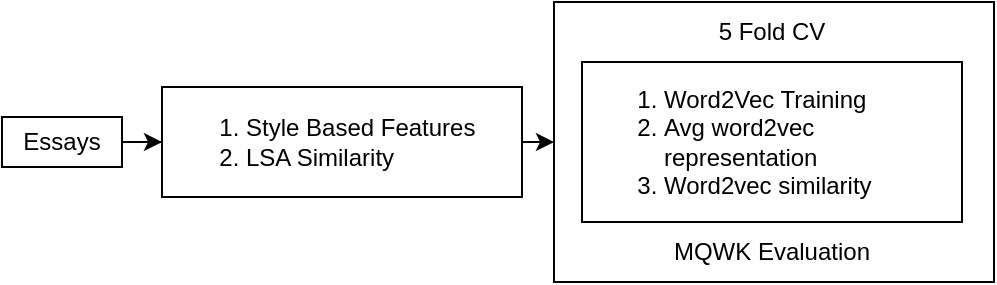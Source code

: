 <mxfile version="13.0.1" type="device"><diagram id="spP8jbBhoEVODRI5tebr" name="Page-1"><mxGraphModel dx="1577" dy="1133" grid="1" gridSize="10" guides="1" tooltips="1" connect="1" arrows="1" fold="1" page="1" pageScale="1" pageWidth="850" pageHeight="1100" math="0" shadow="0"><root><mxCell id="0"/><mxCell id="1" parent="0"/><mxCell id="KpoI8SUX-WrV7W4zctqu-20" style="edgeStyle=orthogonalEdgeStyle;rounded=0;orthogonalLoop=1;jettySize=auto;html=1;exitX=1;exitY=0.5;exitDx=0;exitDy=0;entryX=0;entryY=0.5;entryDx=0;entryDy=0;" edge="1" parent="1" source="KpoI8SUX-WrV7W4zctqu-1" target="KpoI8SUX-WrV7W4zctqu-4"><mxGeometry relative="1" as="geometry"/></mxCell><mxCell id="KpoI8SUX-WrV7W4zctqu-1" value="&lt;ol&gt;&lt;li&gt;Style Based Features&lt;/li&gt;&lt;li&gt;LSA Similarity&lt;/li&gt;&lt;/ol&gt;" style="rounded=0;whiteSpace=wrap;html=1;align=left;fillColor=none;" vertex="1" parent="1"><mxGeometry x="240" y="107.5" width="180" height="55" as="geometry"/></mxCell><mxCell id="KpoI8SUX-WrV7W4zctqu-2" value="&lt;div style=&quot;text-align: left&quot;&gt;&lt;ol&gt;&lt;li&gt;&lt;span&gt;Word2Vec Training&lt;/span&gt;&lt;/li&gt;&lt;li&gt;&lt;span&gt;Avg word2vec representation&lt;/span&gt;&lt;/li&gt;&lt;li&gt;&lt;span&gt;Word2vec similarity&lt;/span&gt;&lt;/li&gt;&lt;/ol&gt;&lt;/div&gt;" style="rounded=0;whiteSpace=wrap;html=1;fillColor=none;" vertex="1" parent="1"><mxGeometry x="450" y="95" width="190" height="80" as="geometry"/></mxCell><mxCell id="KpoI8SUX-WrV7W4zctqu-4" value="" style="rounded=0;whiteSpace=wrap;html=1;fillColor=none;align=left;" vertex="1" parent="1"><mxGeometry x="436" y="65" width="220" height="140" as="geometry"/></mxCell><mxCell id="KpoI8SUX-WrV7W4zctqu-6" value="5 Fold CV" style="text;html=1;strokeColor=none;fillColor=none;align=center;verticalAlign=middle;whiteSpace=wrap;rounded=0;" vertex="1" parent="1"><mxGeometry x="460" y="70" width="170" height="20" as="geometry"/></mxCell><mxCell id="KpoI8SUX-WrV7W4zctqu-7" value="MQWK Evaluation" style="text;html=1;strokeColor=none;fillColor=none;align=center;verticalAlign=middle;whiteSpace=wrap;rounded=0;" vertex="1" parent="1"><mxGeometry x="450" y="180" width="190" height="20" as="geometry"/></mxCell><mxCell id="KpoI8SUX-WrV7W4zctqu-15" style="edgeStyle=orthogonalEdgeStyle;rounded=0;orthogonalLoop=1;jettySize=auto;html=1;" edge="1" parent="1" source="KpoI8SUX-WrV7W4zctqu-12" target="KpoI8SUX-WrV7W4zctqu-1"><mxGeometry relative="1" as="geometry"/></mxCell><mxCell id="KpoI8SUX-WrV7W4zctqu-12" value="Essays" style="rounded=0;whiteSpace=wrap;html=1;fillColor=none;" vertex="1" parent="1"><mxGeometry x="160" y="122.5" width="60" height="25" as="geometry"/></mxCell></root></mxGraphModel></diagram></mxfile>